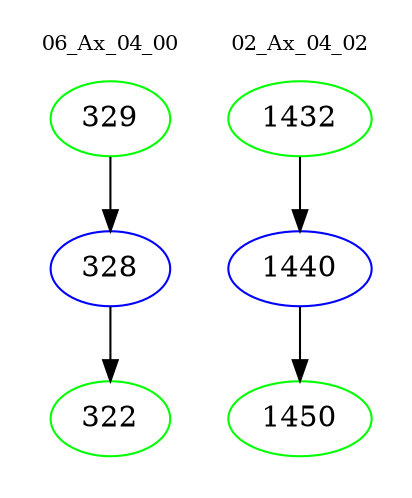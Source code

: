 digraph{
subgraph cluster_0 {
color = white
label = "06_Ax_04_00";
fontsize=10;
T0_329 [label="329", color="green"]
T0_329 -> T0_328 [color="black"]
T0_328 [label="328", color="blue"]
T0_328 -> T0_322 [color="black"]
T0_322 [label="322", color="green"]
}
subgraph cluster_1 {
color = white
label = "02_Ax_04_02";
fontsize=10;
T1_1432 [label="1432", color="green"]
T1_1432 -> T1_1440 [color="black"]
T1_1440 [label="1440", color="blue"]
T1_1440 -> T1_1450 [color="black"]
T1_1450 [label="1450", color="green"]
}
}

